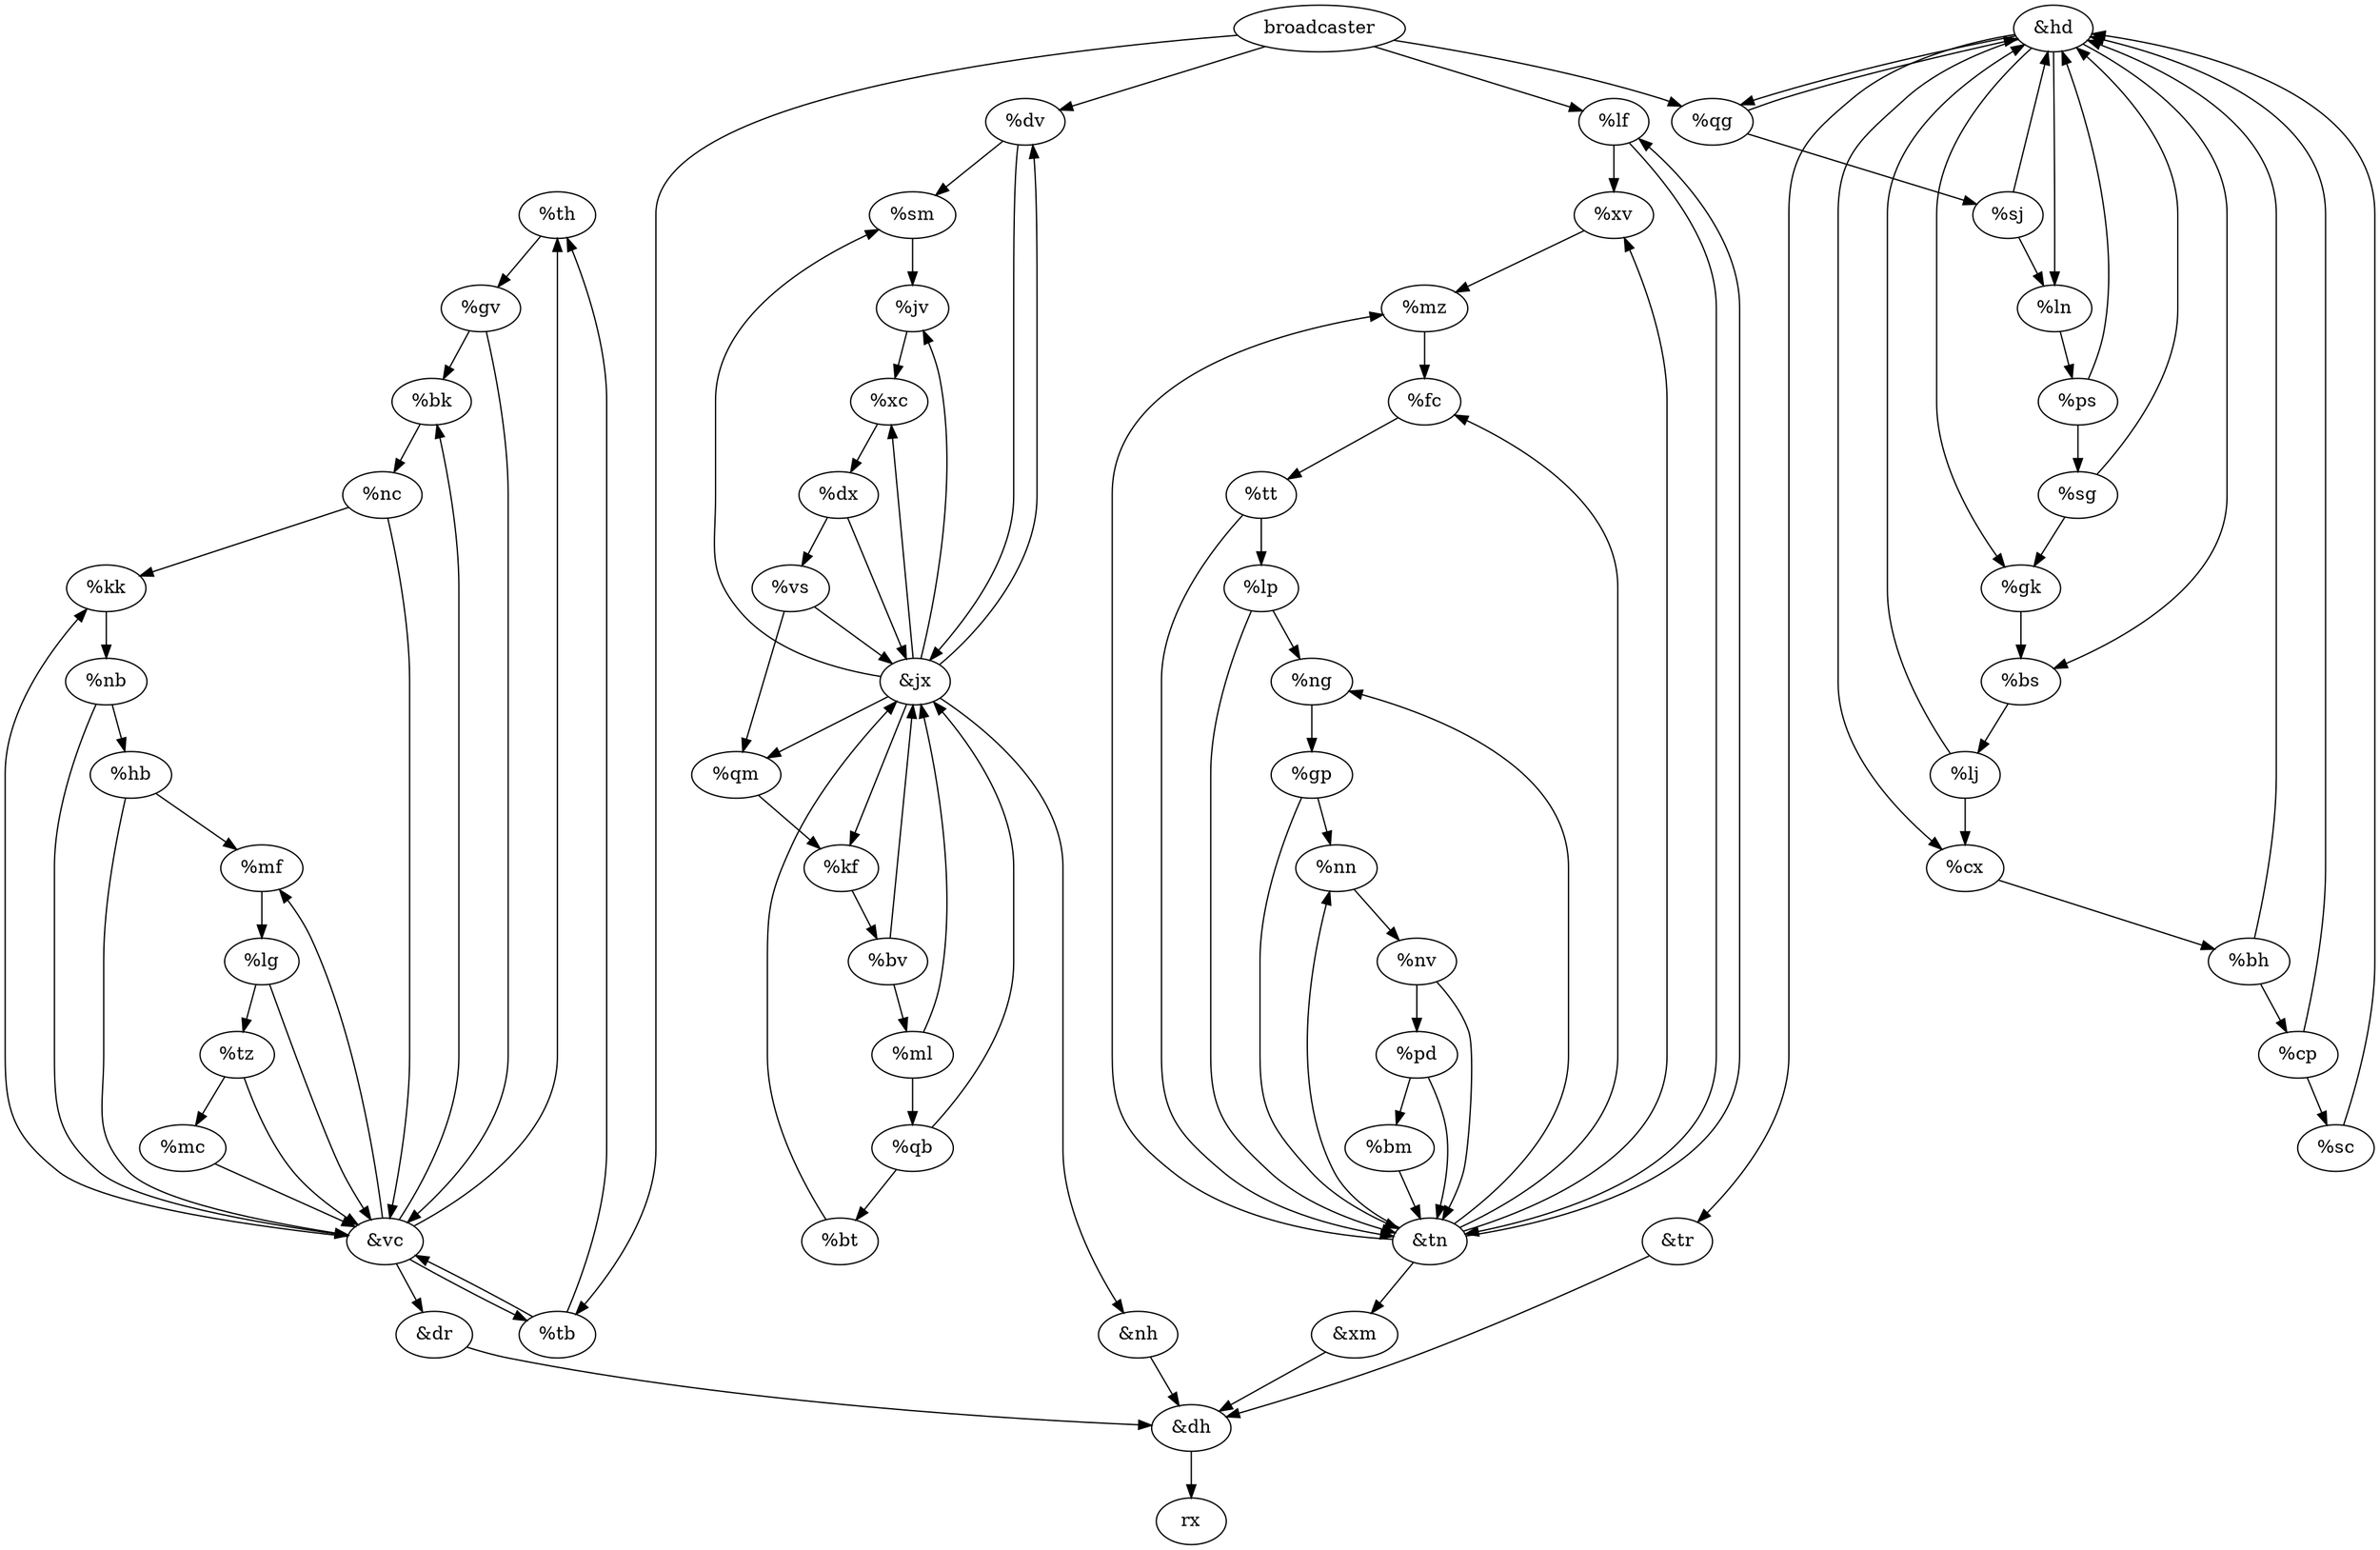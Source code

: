 digraph G {
	th [label="%th"]
	dx [label="%dx"]
	lj [label="%lj"]
	tt [label="%tt"]
	bv [label="%bv"]
	nb [label="%nb"]
	jv [label="%jv"]
	sg [label="%sg"]
	fc [label="%fc"]
	tr [label="&tr"]
	sm [label="%sm"]
	pd [label="%pd"]
	sj [label="%sj"]
	lp [label="%lp"]
	nn [label="%nn"]
	bh [label="%bh"]
	lg [label="%lg"]
	gv [label="%gv"]
	sc [label="%sc"]
	qg [label="%qg"]
	dv [label="%dv"]
	cp [label="%cp"]
	cx [label="%cx"]
	xc [label="%xc"]
	kf [label="%kf"]
	gp [label="%gp"]
	nc [label="%nc"]
	vs [label="%vs"]
	bs [label="%bs"]
	xv [label="%xv"]
	mc [label="%mc"]
	kk [label="%kk"]
	ng [label="%ng"]
	mz [label="%mz"]
	bt [label="%bt"]
	ln [label="%ln"]
	hb [label="%hb"]
	lf [label="%lf"]
	xm [label="&xm"]
	mf [label="%mf"]
	dr [label="&dr"]
	jx [label="&jx"]
	bk [label="%bk"]
	gk [label="%gk"]
	tn [label="&tn"]
	qm [label="%qm"]
	ps [label="%ps"]
	tz [label="%tz"]
	nv [label="%nv"]
	ml [label="%ml"]
	nh [label="&nh"]
	tb [label="%tb"]
	qb [label="%qb"]
	bm [label="%bm"]
	vc [label="&vc"]
	hd [label="&hd"]
	dh [label="&dh"]

	th -> gv
	dx -> jx, vs
	lj -> hd, cx
	tt -> lp, tn
	bv -> ml, jx
	nb -> vc, hb
	broadcaster -> tb, dv, qg, lf
	jv -> xc
	sg -> gk, hd
	fc -> tt
	tr -> dh
	sm -> jv
	pd -> tn, bm
	sj -> ln, hd
	lp -> tn, ng
	nn -> nv
	bh -> hd, cp
	lg -> tz, vc
	gv -> vc, bk
	sc -> hd
	qg -> sj, hd
	dv -> jx, sm
	cp -> sc, hd
	cx -> bh
	xc -> dx
	kf -> bv
	gp -> tn, nn
	nc -> kk, vc
	vs -> qm, jx
	bs -> lj
	xv -> mz
	mc -> vc
	kk -> nb
	ng -> gp
	mz -> fc
	bt -> jx
	ln -> ps
	hb -> vc, mf
	lf -> tn, xv
	xm -> dh
	mf -> lg
	dr -> dh
	jx -> sm, jv, xc, qm, dv, nh, kf
	bk -> nc
	gk -> bs
	tn -> lf, xv, xm, nn, mz, fc, ng
	qm -> kf
	ps -> hd, sg
	tz -> vc, mc
	nv -> pd, tn
	ml -> qb, jx
	nh -> dh
	tb -> vc, th
	qb -> bt, jx
	bm -> tn
	vc -> tb, mf, dr, th, kk, bk
	hd -> bs, gk, tr, qg, ln, cx
	dh -> rx
}
